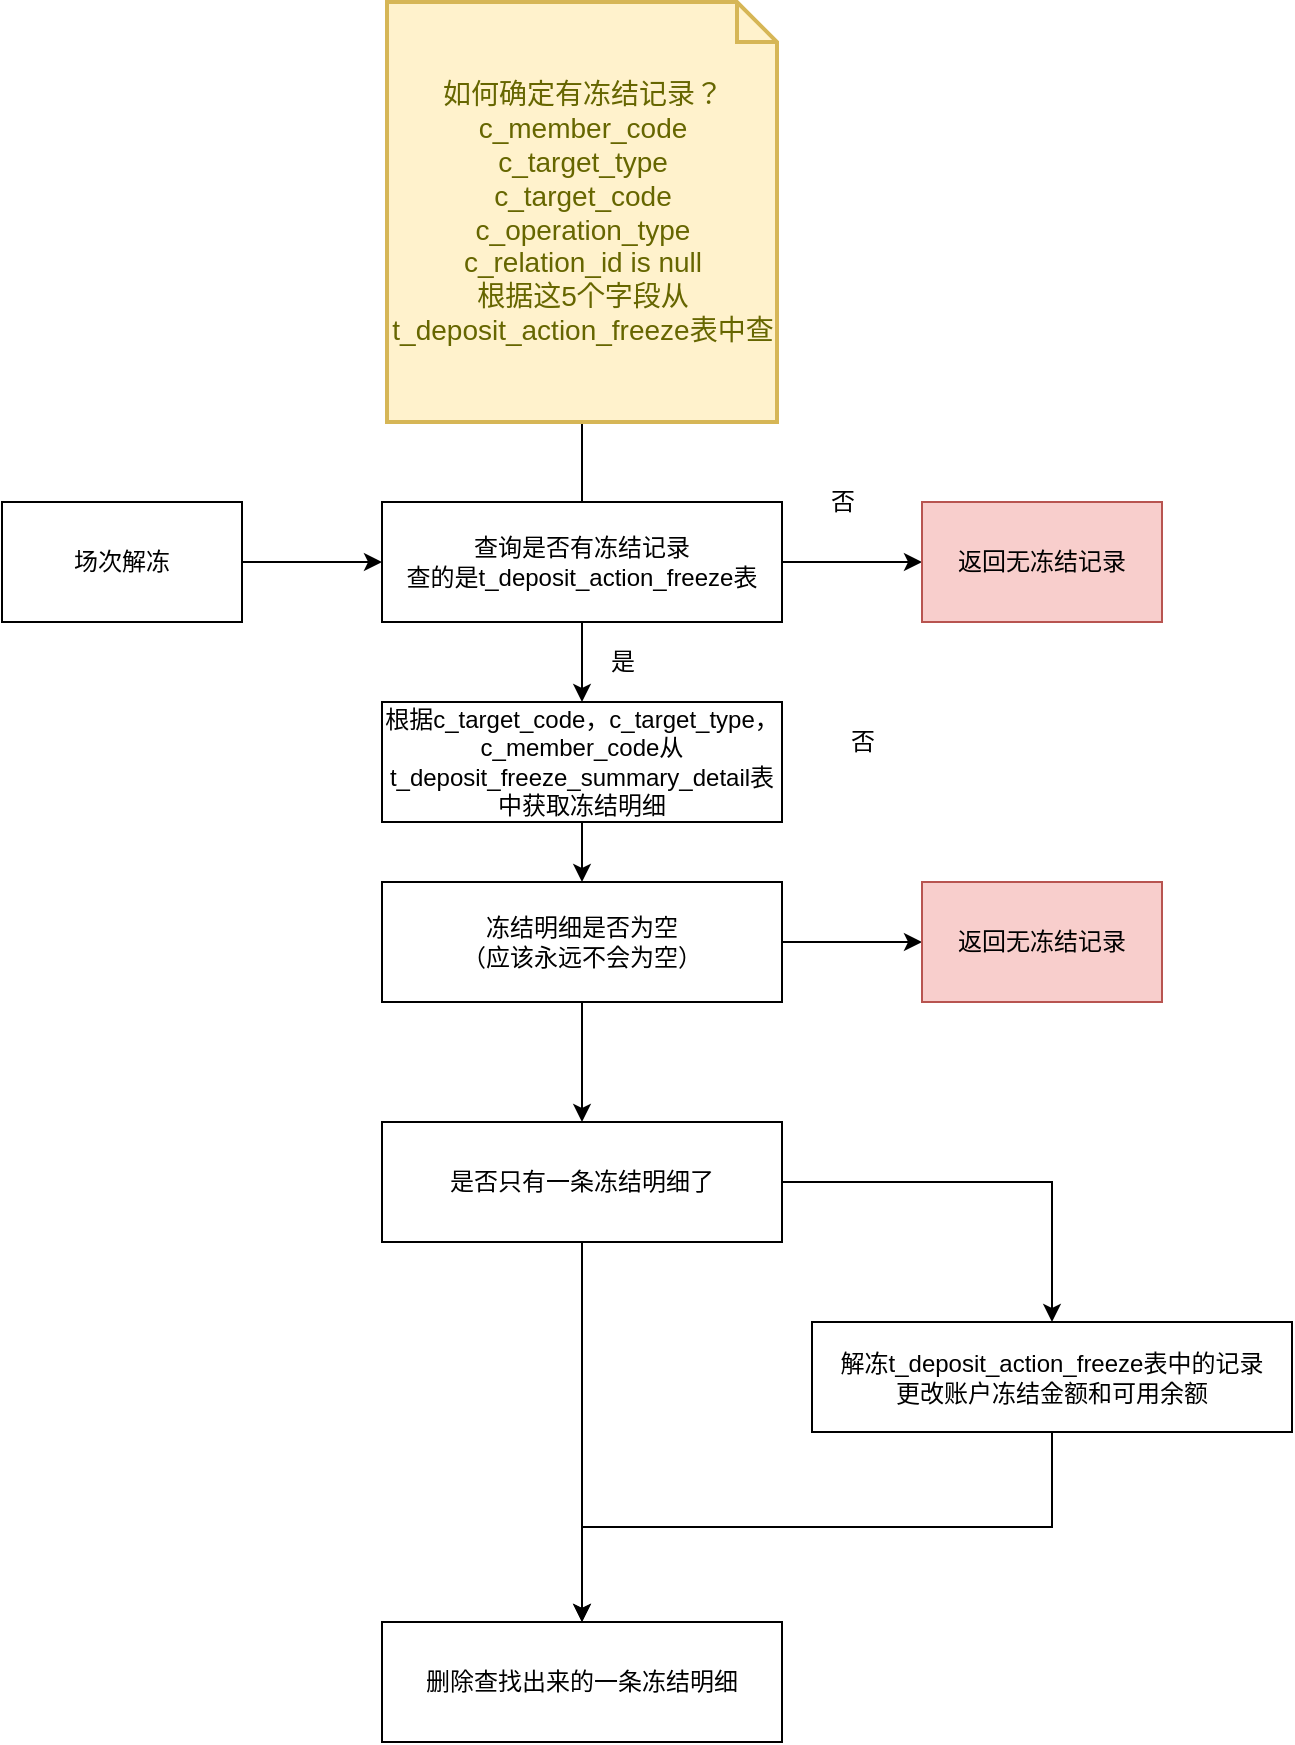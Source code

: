 <mxfile version="15.5.6" type="github">
  <diagram id="gBsn3VXn6Y7QZO9ZDrMK" name="Page-1">
    <mxGraphModel dx="946" dy="1705" grid="1" gridSize="10" guides="1" tooltips="1" connect="1" arrows="1" fold="1" page="1" pageScale="1" pageWidth="827" pageHeight="1169" math="0" shadow="0">
      <root>
        <mxCell id="0" />
        <mxCell id="1" parent="0" />
        <mxCell id="9rnFfSIc-z7obeFBq_dU-28" style="edgeStyle=orthogonalEdgeStyle;rounded=0;orthogonalLoop=1;jettySize=auto;html=1;exitX=1;exitY=0.5;exitDx=0;exitDy=0;entryX=0;entryY=0.5;entryDx=0;entryDy=0;" edge="1" parent="1" source="9rnFfSIc-z7obeFBq_dU-1" target="9rnFfSIc-z7obeFBq_dU-2">
          <mxGeometry relative="1" as="geometry" />
        </mxCell>
        <mxCell id="9rnFfSIc-z7obeFBq_dU-1" value="场次解冻" style="rounded=0;whiteSpace=wrap;html=1;" vertex="1" parent="1">
          <mxGeometry x="60" y="110" width="120" height="60" as="geometry" />
        </mxCell>
        <mxCell id="9rnFfSIc-z7obeFBq_dU-5" style="edgeStyle=orthogonalEdgeStyle;rounded=0;orthogonalLoop=1;jettySize=auto;html=1;exitX=1;exitY=0.5;exitDx=0;exitDy=0;entryX=0;entryY=0.5;entryDx=0;entryDy=0;" edge="1" parent="1" source="9rnFfSIc-z7obeFBq_dU-2" target="9rnFfSIc-z7obeFBq_dU-4">
          <mxGeometry relative="1" as="geometry" />
        </mxCell>
        <mxCell id="9rnFfSIc-z7obeFBq_dU-16" style="edgeStyle=orthogonalEdgeStyle;rounded=0;orthogonalLoop=1;jettySize=auto;html=1;exitX=0.5;exitY=1;exitDx=0;exitDy=0;entryX=0.5;entryY=0;entryDx=0;entryDy=0;" edge="1" parent="1" source="9rnFfSIc-z7obeFBq_dU-2" target="9rnFfSIc-z7obeFBq_dU-15">
          <mxGeometry relative="1" as="geometry" />
        </mxCell>
        <mxCell id="9rnFfSIc-z7obeFBq_dU-29" style="edgeStyle=orthogonalEdgeStyle;rounded=0;orthogonalLoop=1;jettySize=auto;html=1;exitX=0.5;exitY=0;exitDx=0;exitDy=0;endArrow=none;endFill=0;" edge="1" parent="1" source="9rnFfSIc-z7obeFBq_dU-2" target="9rnFfSIc-z7obeFBq_dU-6">
          <mxGeometry relative="1" as="geometry" />
        </mxCell>
        <mxCell id="9rnFfSIc-z7obeFBq_dU-2" value="查询是否有冻结记录&lt;br&gt;查的是t_deposit_action_freeze表" style="rounded=0;whiteSpace=wrap;html=1;" vertex="1" parent="1">
          <mxGeometry x="250" y="110" width="200" height="60" as="geometry" />
        </mxCell>
        <mxCell id="9rnFfSIc-z7obeFBq_dU-4" value="返回无冻结记录" style="rounded=0;whiteSpace=wrap;html=1;fillColor=#f8cecc;strokeColor=#b85450;" vertex="1" parent="1">
          <mxGeometry x="520" y="110" width="120" height="60" as="geometry" />
        </mxCell>
        <mxCell id="9rnFfSIc-z7obeFBq_dU-6" value="如何确定有冻结记录？&lt;br&gt;&lt;div&gt;c_member_code&lt;/div&gt;&lt;div&gt;c_target_type&lt;/div&gt;&lt;div&gt;c_target_code&lt;/div&gt;&lt;div&gt;c_operation_type&lt;/div&gt;&lt;div&gt;c_relation_id is null&lt;/div&gt;&lt;div&gt;根据这5个字段从t_deposit_action_freeze表中查&lt;/div&gt;" style="shape=note;strokeWidth=2;fontSize=14;size=20;whiteSpace=wrap;html=1;fillColor=#fff2cc;strokeColor=#d6b656;fontColor=#666600;" vertex="1" parent="1">
          <mxGeometry x="252.5" y="-140" width="195" height="210" as="geometry" />
        </mxCell>
        <mxCell id="9rnFfSIc-z7obeFBq_dU-12" style="edgeStyle=orthogonalEdgeStyle;rounded=0;orthogonalLoop=1;jettySize=auto;html=1;exitX=1;exitY=0.5;exitDx=0;exitDy=0;entryX=0;entryY=0.5;entryDx=0;entryDy=0;" edge="1" parent="1" source="9rnFfSIc-z7obeFBq_dU-7" target="9rnFfSIc-z7obeFBq_dU-11">
          <mxGeometry relative="1" as="geometry" />
        </mxCell>
        <mxCell id="9rnFfSIc-z7obeFBq_dU-21" style="edgeStyle=orthogonalEdgeStyle;rounded=0;orthogonalLoop=1;jettySize=auto;html=1;exitX=0.5;exitY=1;exitDx=0;exitDy=0;entryX=0.5;entryY=0;entryDx=0;entryDy=0;" edge="1" parent="1" source="9rnFfSIc-z7obeFBq_dU-7" target="9rnFfSIc-z7obeFBq_dU-20">
          <mxGeometry relative="1" as="geometry" />
        </mxCell>
        <mxCell id="9rnFfSIc-z7obeFBq_dU-7" value="冻结明细是否为空&lt;br&gt;（应该永远不会为空）" style="rounded=0;whiteSpace=wrap;html=1;" vertex="1" parent="1">
          <mxGeometry x="250" y="300" width="200" height="60" as="geometry" />
        </mxCell>
        <mxCell id="9rnFfSIc-z7obeFBq_dU-8" value="否" style="text;html=1;align=center;verticalAlign=middle;resizable=0;points=[];autosize=1;strokeColor=none;fillColor=none;" vertex="1" parent="1">
          <mxGeometry x="465" y="100" width="30" height="20" as="geometry" />
        </mxCell>
        <mxCell id="9rnFfSIc-z7obeFBq_dU-10" value="是" style="text;html=1;align=center;verticalAlign=middle;resizable=0;points=[];autosize=1;strokeColor=none;fillColor=none;" vertex="1" parent="1">
          <mxGeometry x="355" y="180" width="30" height="20" as="geometry" />
        </mxCell>
        <mxCell id="9rnFfSIc-z7obeFBq_dU-11" value="返回无冻结记录" style="rounded=0;whiteSpace=wrap;html=1;fillColor=#f8cecc;strokeColor=#b85450;" vertex="1" parent="1">
          <mxGeometry x="520" y="300" width="120" height="60" as="geometry" />
        </mxCell>
        <mxCell id="9rnFfSIc-z7obeFBq_dU-13" value="否" style="text;html=1;align=center;verticalAlign=middle;resizable=0;points=[];autosize=1;strokeColor=none;fillColor=none;" vertex="1" parent="1">
          <mxGeometry x="475" y="220" width="30" height="20" as="geometry" />
        </mxCell>
        <mxCell id="9rnFfSIc-z7obeFBq_dU-17" style="edgeStyle=orthogonalEdgeStyle;rounded=0;orthogonalLoop=1;jettySize=auto;html=1;exitX=0.5;exitY=1;exitDx=0;exitDy=0;entryX=0.5;entryY=0;entryDx=0;entryDy=0;" edge="1" parent="1" source="9rnFfSIc-z7obeFBq_dU-15" target="9rnFfSIc-z7obeFBq_dU-7">
          <mxGeometry relative="1" as="geometry" />
        </mxCell>
        <mxCell id="9rnFfSIc-z7obeFBq_dU-15" value="根据c_target_code，c_target_type，&lt;br&gt;c_member_code从t_deposit_freeze_summary_detail表中获取冻结明细" style="rounded=0;whiteSpace=wrap;html=1;" vertex="1" parent="1">
          <mxGeometry x="250" y="210" width="200" height="60" as="geometry" />
        </mxCell>
        <mxCell id="9rnFfSIc-z7obeFBq_dU-23" style="edgeStyle=orthogonalEdgeStyle;rounded=0;orthogonalLoop=1;jettySize=auto;html=1;exitX=1;exitY=0.5;exitDx=0;exitDy=0;entryX=0.5;entryY=0;entryDx=0;entryDy=0;" edge="1" parent="1" source="9rnFfSIc-z7obeFBq_dU-20" target="9rnFfSIc-z7obeFBq_dU-24">
          <mxGeometry relative="1" as="geometry">
            <mxPoint x="490" y="450" as="targetPoint" />
          </mxGeometry>
        </mxCell>
        <mxCell id="9rnFfSIc-z7obeFBq_dU-26" style="edgeStyle=orthogonalEdgeStyle;rounded=0;orthogonalLoop=1;jettySize=auto;html=1;exitX=0.5;exitY=1;exitDx=0;exitDy=0;entryX=0.5;entryY=0;entryDx=0;entryDy=0;" edge="1" parent="1" source="9rnFfSIc-z7obeFBq_dU-20" target="9rnFfSIc-z7obeFBq_dU-22">
          <mxGeometry relative="1" as="geometry" />
        </mxCell>
        <mxCell id="9rnFfSIc-z7obeFBq_dU-20" value="是否只有一条冻结明细了" style="rounded=0;whiteSpace=wrap;html=1;" vertex="1" parent="1">
          <mxGeometry x="250" y="420" width="200" height="60" as="geometry" />
        </mxCell>
        <mxCell id="9rnFfSIc-z7obeFBq_dU-22" value="删除查找出来的一条冻结明细" style="rounded=0;whiteSpace=wrap;html=1;" vertex="1" parent="1">
          <mxGeometry x="250" y="670" width="200" height="60" as="geometry" />
        </mxCell>
        <mxCell id="9rnFfSIc-z7obeFBq_dU-25" style="edgeStyle=orthogonalEdgeStyle;rounded=0;orthogonalLoop=1;jettySize=auto;html=1;exitX=0.5;exitY=1;exitDx=0;exitDy=0;entryX=0.5;entryY=0;entryDx=0;entryDy=0;" edge="1" parent="1" source="9rnFfSIc-z7obeFBq_dU-24" target="9rnFfSIc-z7obeFBq_dU-22">
          <mxGeometry relative="1" as="geometry" />
        </mxCell>
        <mxCell id="9rnFfSIc-z7obeFBq_dU-24" value="解冻t_deposit_action_freeze表中的记录&lt;br&gt;更改账户冻结金额和可用余额" style="rounded=0;whiteSpace=wrap;html=1;" vertex="1" parent="1">
          <mxGeometry x="465" y="520" width="240" height="55" as="geometry" />
        </mxCell>
      </root>
    </mxGraphModel>
  </diagram>
</mxfile>
